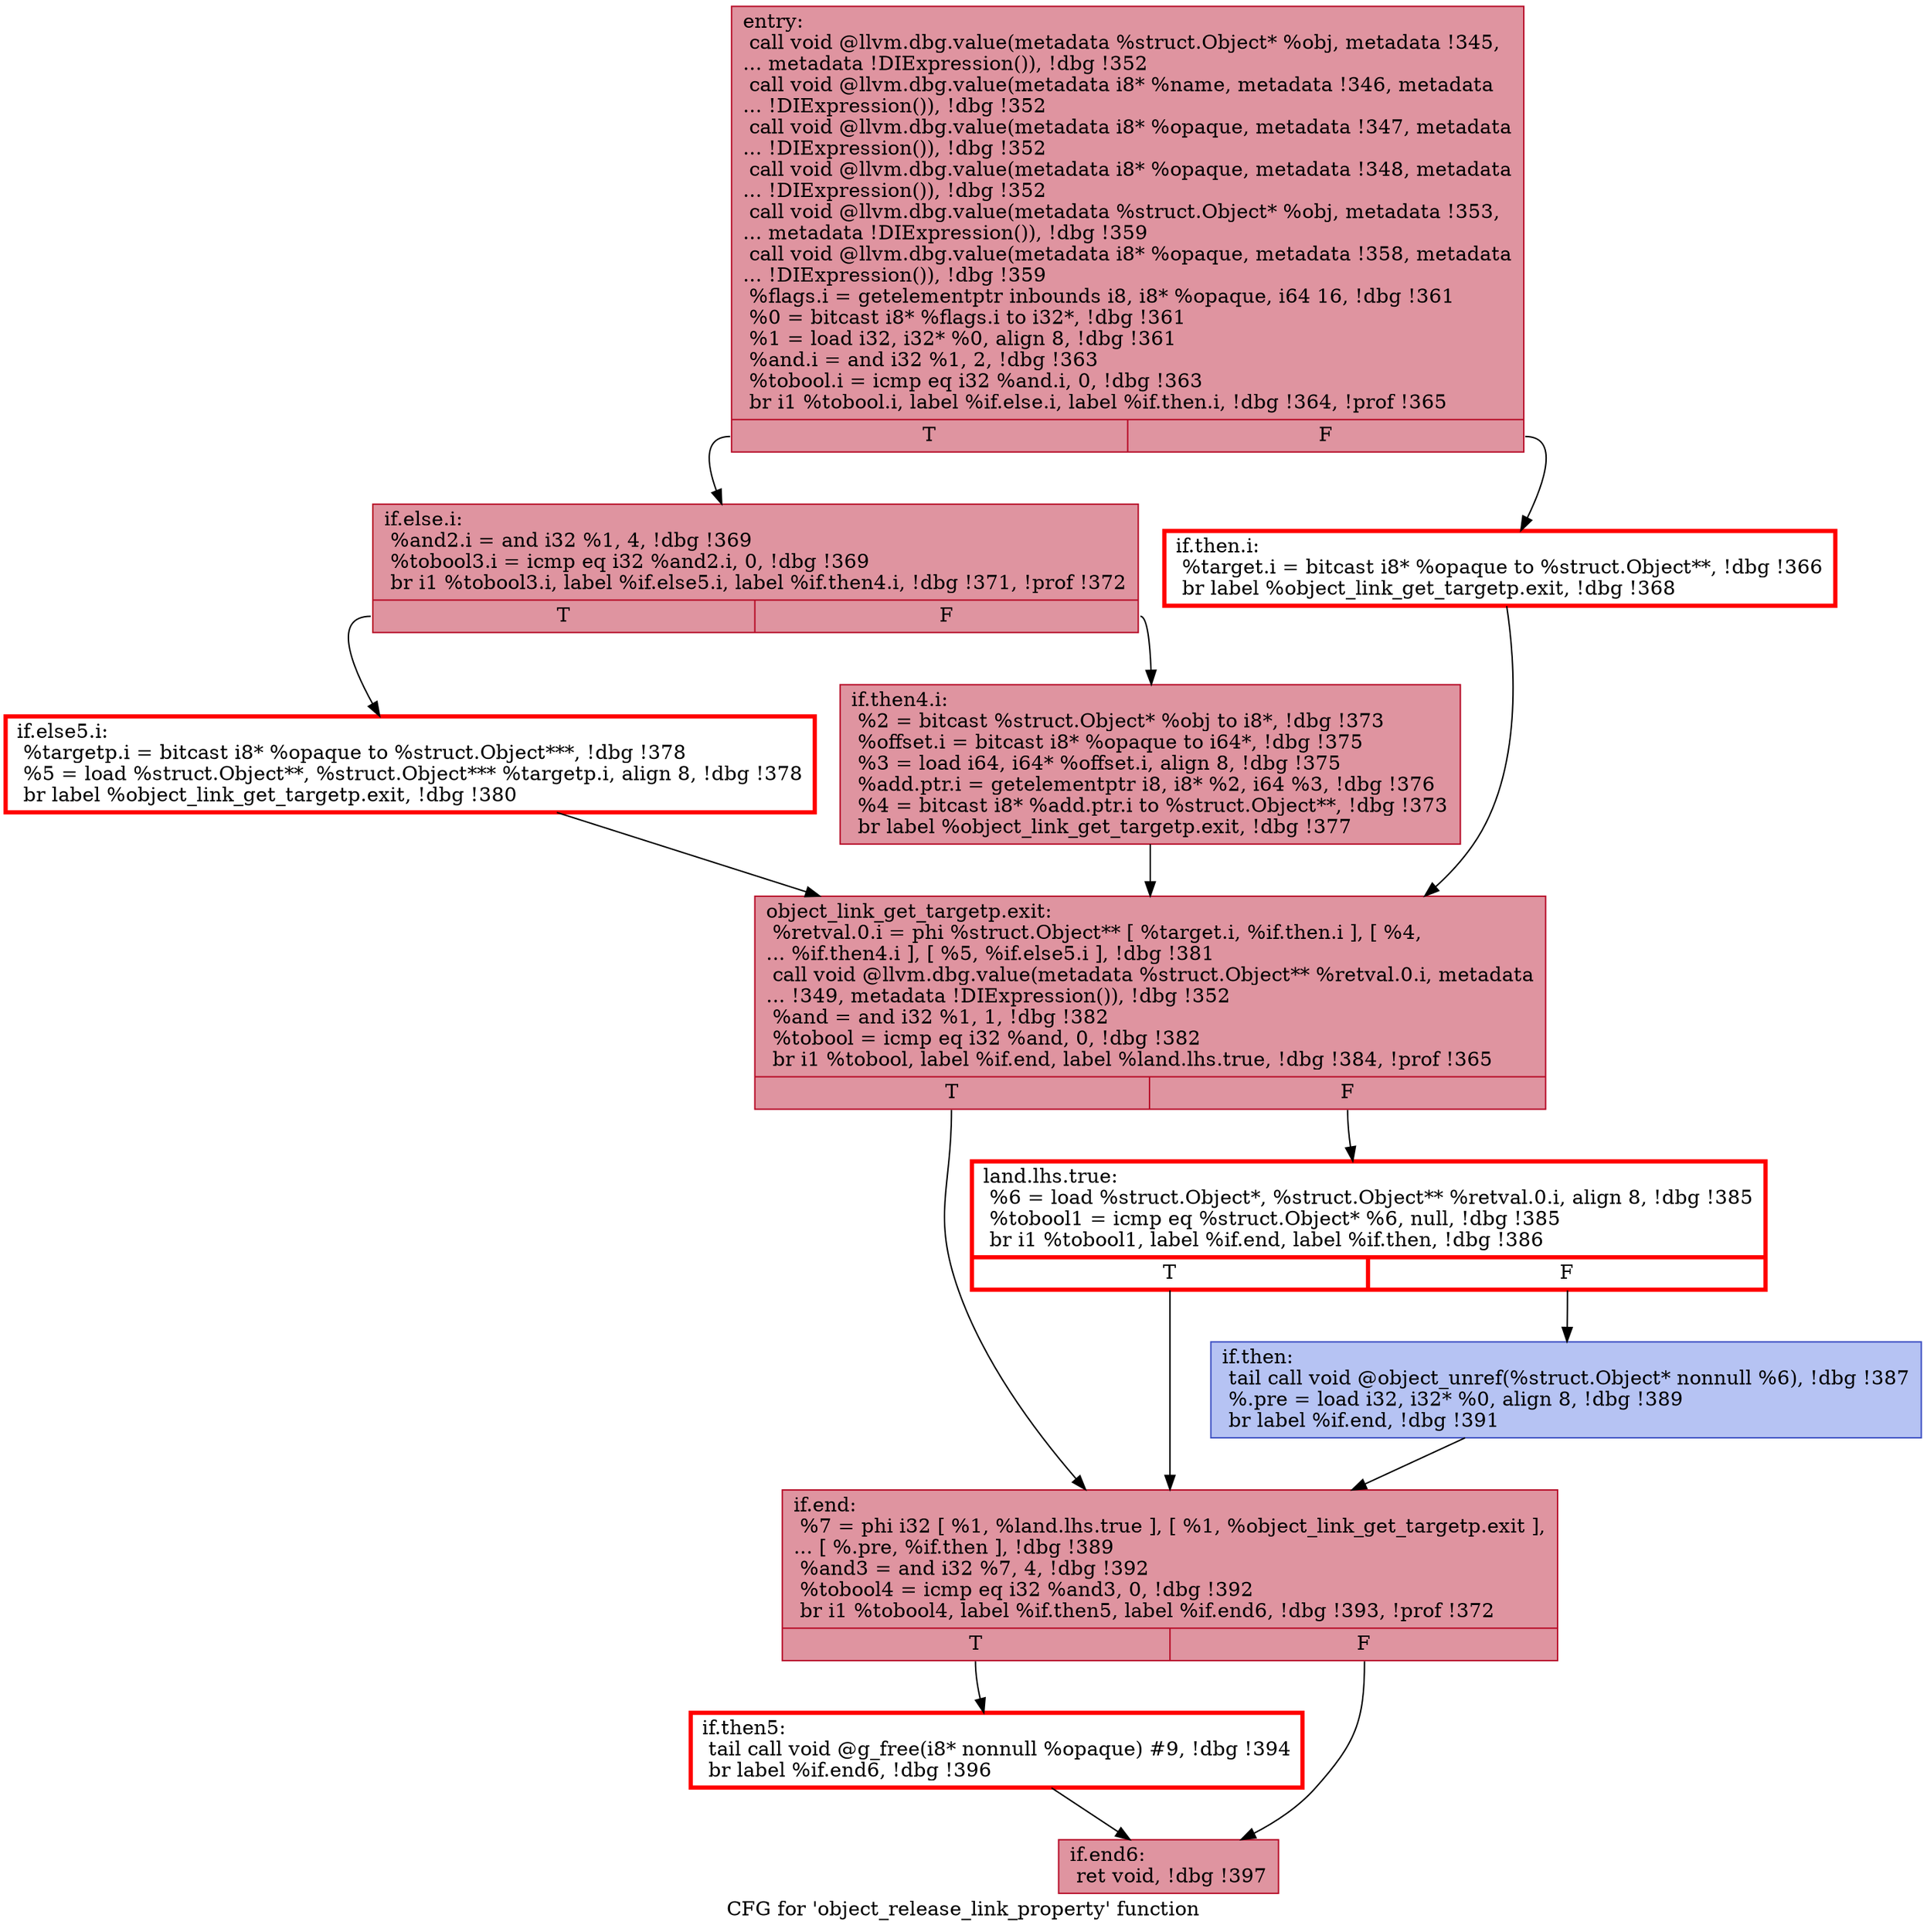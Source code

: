 digraph "CFG for 'object_release_link_property' function" {
	label="CFG for 'object_release_link_property' function";

	Node0x55ee22854420 [shape=record,color="#b70d28ff", style=filled, fillcolor="#b70d2870",label="{entry:\l  call void @llvm.dbg.value(metadata %struct.Object* %obj, metadata !345,\l... metadata !DIExpression()), !dbg !352\l  call void @llvm.dbg.value(metadata i8* %name, metadata !346, metadata\l... !DIExpression()), !dbg !352\l  call void @llvm.dbg.value(metadata i8* %opaque, metadata !347, metadata\l... !DIExpression()), !dbg !352\l  call void @llvm.dbg.value(metadata i8* %opaque, metadata !348, metadata\l... !DIExpression()), !dbg !352\l  call void @llvm.dbg.value(metadata %struct.Object* %obj, metadata !353,\l... metadata !DIExpression()), !dbg !359\l  call void @llvm.dbg.value(metadata i8* %opaque, metadata !358, metadata\l... !DIExpression()), !dbg !359\l  %flags.i = getelementptr inbounds i8, i8* %opaque, i64 16, !dbg !361\l  %0 = bitcast i8* %flags.i to i32*, !dbg !361\l  %1 = load i32, i32* %0, align 8, !dbg !361\l  %and.i = and i32 %1, 2, !dbg !363\l  %tobool.i = icmp eq i32 %and.i, 0, !dbg !363\l  br i1 %tobool.i, label %if.else.i, label %if.then.i, !dbg !364, !prof !365\l|{<s0>T|<s1>F}}"];
	Node0x55ee22854420:s0 -> Node0x55ee2277f860;
	Node0x55ee22854420:s1 -> Node0x55ee228616f0;
	Node0x55ee228616f0 [shape=record,penwidth=3.0, color="red",label="{if.then.i:                                        \l  %target.i = bitcast i8* %opaque to %struct.Object**, !dbg !366\l  br label %object_link_get_targetp.exit, !dbg !368\l}"];
	Node0x55ee228616f0 -> Node0x55ee22592ba0;
	Node0x55ee2277f860 [shape=record,color="#b70d28ff", style=filled, fillcolor="#b70d2870",label="{if.else.i:                                        \l  %and2.i = and i32 %1, 4, !dbg !369\l  %tobool3.i = icmp eq i32 %and2.i, 0, !dbg !369\l  br i1 %tobool3.i, label %if.else5.i, label %if.then4.i, !dbg !371, !prof !372\l|{<s0>T|<s1>F}}"];
	Node0x55ee2277f860:s0 -> Node0x55ee227ecf40;
	Node0x55ee2277f860:s1 -> Node0x55ee227456a0;
	Node0x55ee227456a0 [shape=record,color="#b70d28ff", style=filled, fillcolor="#b70d2870",label="{if.then4.i:                                       \l  %2 = bitcast %struct.Object* %obj to i8*, !dbg !373\l  %offset.i = bitcast i8* %opaque to i64*, !dbg !375\l  %3 = load i64, i64* %offset.i, align 8, !dbg !375\l  %add.ptr.i = getelementptr i8, i8* %2, i64 %3, !dbg !376\l  %4 = bitcast i8* %add.ptr.i to %struct.Object**, !dbg !373\l  br label %object_link_get_targetp.exit, !dbg !377\l}"];
	Node0x55ee227456a0 -> Node0x55ee22592ba0;
	Node0x55ee227ecf40 [shape=record,penwidth=3.0, color="red",label="{if.else5.i:                                       \l  %targetp.i = bitcast i8* %opaque to %struct.Object***, !dbg !378\l  %5 = load %struct.Object**, %struct.Object*** %targetp.i, align 8, !dbg !378\l  br label %object_link_get_targetp.exit, !dbg !380\l}"];
	Node0x55ee227ecf40 -> Node0x55ee22592ba0;
	Node0x55ee22592ba0 [shape=record,color="#b70d28ff", style=filled, fillcolor="#b70d2870",label="{object_link_get_targetp.exit:                     \l  %retval.0.i = phi %struct.Object** [ %target.i, %if.then.i ], [ %4,\l... %if.then4.i ], [ %5, %if.else5.i ], !dbg !381\l  call void @llvm.dbg.value(metadata %struct.Object** %retval.0.i, metadata\l... !349, metadata !DIExpression()), !dbg !352\l  %and = and i32 %1, 1, !dbg !382\l  %tobool = icmp eq i32 %and, 0, !dbg !382\l  br i1 %tobool, label %if.end, label %land.lhs.true, !dbg !384, !prof !365\l|{<s0>T|<s1>F}}"];
	Node0x55ee22592ba0:s0 -> Node0x55ee228656c0;
	Node0x55ee22592ba0:s1 -> Node0x55ee22865730;
	Node0x55ee22865730 [shape=record,penwidth=3.0, color="red",label="{land.lhs.true:                                    \l  %6 = load %struct.Object*, %struct.Object** %retval.0.i, align 8, !dbg !385\l  %tobool1 = icmp eq %struct.Object* %6, null, !dbg !385\l  br i1 %tobool1, label %if.end, label %if.then, !dbg !386\l|{<s0>T|<s1>F}}"];
	Node0x55ee22865730:s0 -> Node0x55ee228656c0;
	Node0x55ee22865730:s1 -> Node0x55ee22865670;
	Node0x55ee22865670 [shape=record,color="#3d50c3ff", style=filled, fillcolor="#5977e370",label="{if.then:                                          \l  tail call void @object_unref(%struct.Object* nonnull %6), !dbg !387\l  %.pre = load i32, i32* %0, align 8, !dbg !389\l  br label %if.end, !dbg !391\l}"];
	Node0x55ee22865670 -> Node0x55ee228656c0;
	Node0x55ee228656c0 [shape=record,color="#b70d28ff", style=filled, fillcolor="#b70d2870",label="{if.end:                                           \l  %7 = phi i32 [ %1, %land.lhs.true ], [ %1, %object_link_get_targetp.exit ],\l... [ %.pre, %if.then ], !dbg !389\l  %and3 = and i32 %7, 4, !dbg !392\l  %tobool4 = icmp eq i32 %and3, 0, !dbg !392\l  br i1 %tobool4, label %if.then5, label %if.end6, !dbg !393, !prof !372\l|{<s0>T|<s1>F}}"];
	Node0x55ee228656c0:s0 -> Node0x55ee228664d0;
	Node0x55ee228656c0:s1 -> Node0x55ee22866540;
	Node0x55ee228664d0 [shape=record,penwidth=3.0, color="red",label="{if.then5:                                         \l  tail call void @g_free(i8* nonnull %opaque) #9, !dbg !394\l  br label %if.end6, !dbg !396\l}"];
	Node0x55ee228664d0 -> Node0x55ee22866540;
	Node0x55ee22866540 [shape=record,color="#b70d28ff", style=filled, fillcolor="#b70d2870",label="{if.end6:                                          \l  ret void, !dbg !397\l}"];
}
